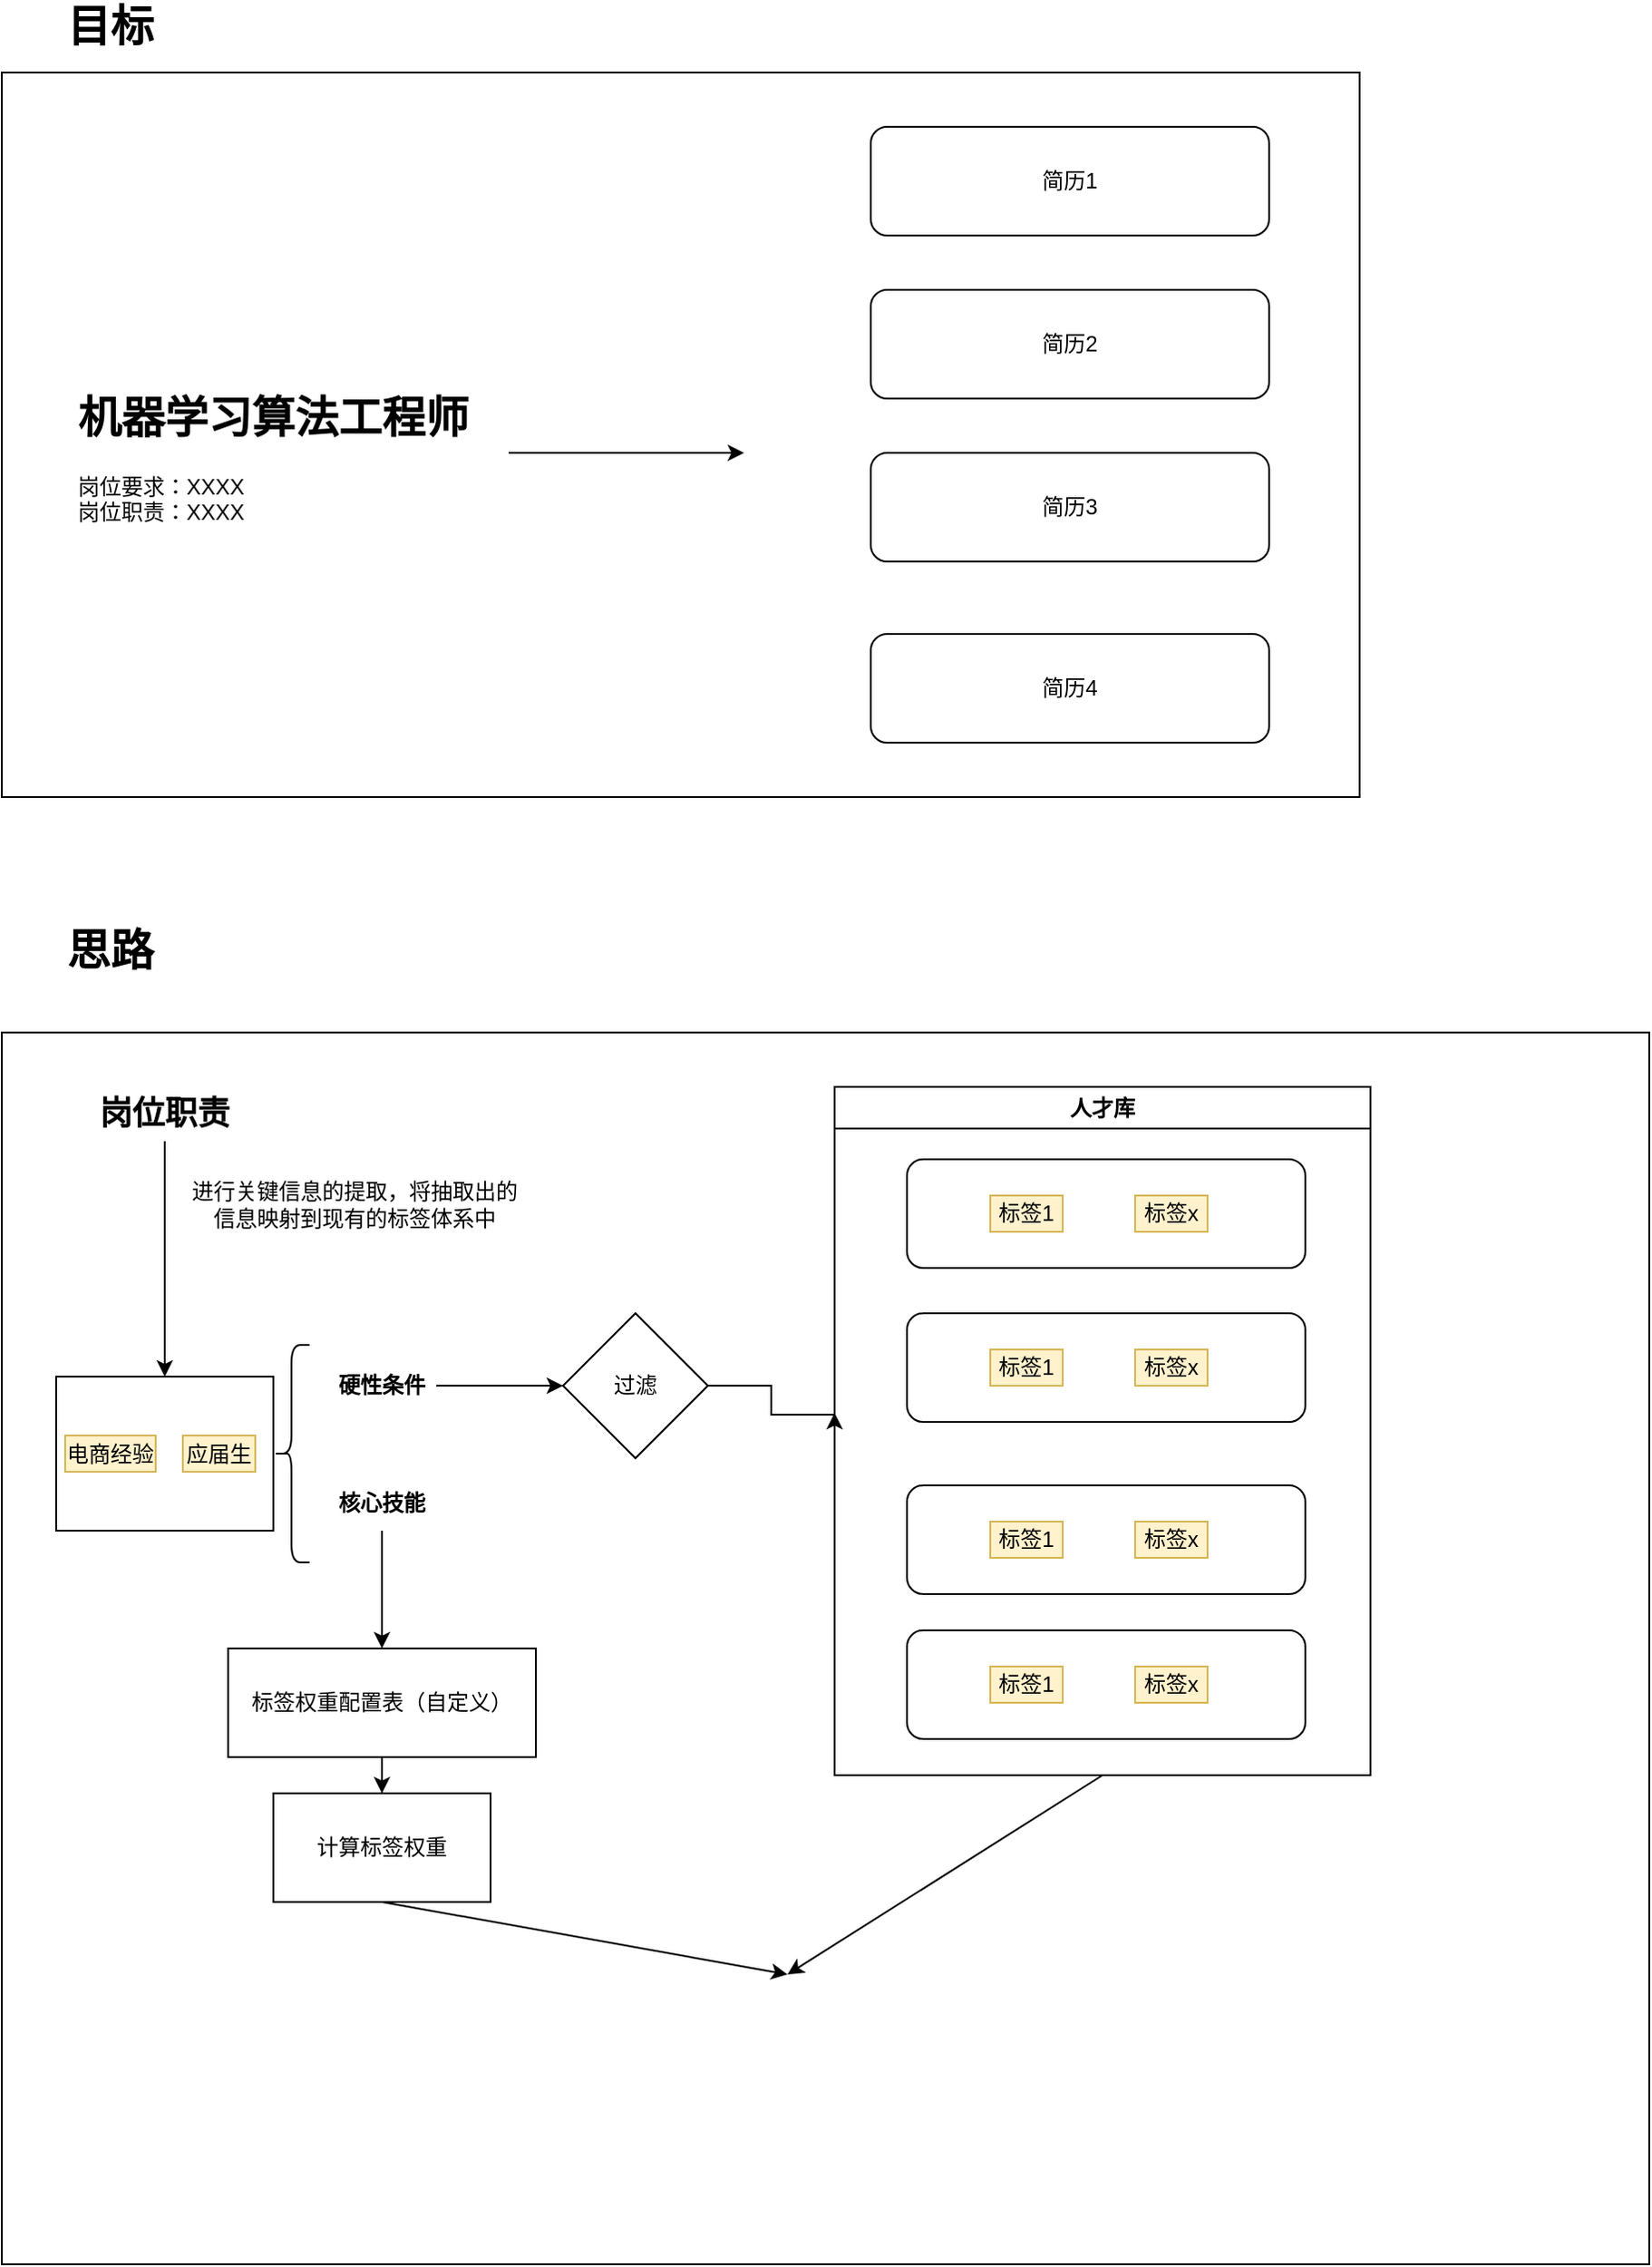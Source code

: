 <mxfile version="26.0.14">
  <diagram name="第 1 页" id="0lbOjBjULqhaCA4rJ2GL">
    <mxGraphModel dx="1290" dy="1710" grid="1" gridSize="10" guides="1" tooltips="1" connect="1" arrows="1" fold="1" page="1" pageScale="1" pageWidth="827" pageHeight="1169" math="0" shadow="0">
      <root>
        <mxCell id="0" />
        <mxCell id="1" parent="0" />
        <mxCell id="rCU9mX7-NfS8TRDJsFRv-32" value="" style="rounded=0;whiteSpace=wrap;html=1;" vertex="1" parent="1">
          <mxGeometry x="30" y="430" width="910" height="680" as="geometry" />
        </mxCell>
        <mxCell id="rCU9mX7-NfS8TRDJsFRv-30" value="" style="rounded=0;whiteSpace=wrap;html=1;" vertex="1" parent="1">
          <mxGeometry x="30" y="-100" width="750" height="400" as="geometry" />
        </mxCell>
        <mxCell id="rCU9mX7-NfS8TRDJsFRv-3" value="" style="edgeStyle=orthogonalEdgeStyle;rounded=0;orthogonalLoop=1;jettySize=auto;html=1;" edge="1" parent="1" source="rCU9mX7-NfS8TRDJsFRv-1">
          <mxGeometry relative="1" as="geometry">
            <mxPoint x="440" y="110" as="targetPoint" />
          </mxGeometry>
        </mxCell>
        <mxCell id="rCU9mX7-NfS8TRDJsFRv-1" value="&lt;h1 style=&quot;margin-top: 0px;&quot;&gt;机器学习算法工程师&lt;/h1&gt;&lt;p&gt;岗位要求：XXXX&lt;br&gt;岗位职责：XXXX&lt;br&gt;&lt;br&gt;&lt;/p&gt;" style="text;html=1;whiteSpace=wrap;overflow=hidden;rounded=0;" vertex="1" parent="1">
          <mxGeometry x="70" y="70" width="240" height="80" as="geometry" />
        </mxCell>
        <mxCell id="rCU9mX7-NfS8TRDJsFRv-4" value="简历1" style="rounded=1;whiteSpace=wrap;html=1;" vertex="1" parent="1">
          <mxGeometry x="510" y="-70" width="220" height="60" as="geometry" />
        </mxCell>
        <mxCell id="rCU9mX7-NfS8TRDJsFRv-5" value="简历2" style="rounded=1;whiteSpace=wrap;html=1;" vertex="1" parent="1">
          <mxGeometry x="510" y="20" width="220" height="60" as="geometry" />
        </mxCell>
        <mxCell id="rCU9mX7-NfS8TRDJsFRv-6" value="简历3" style="rounded=1;whiteSpace=wrap;html=1;" vertex="1" parent="1">
          <mxGeometry x="510" y="110" width="220" height="60" as="geometry" />
        </mxCell>
        <mxCell id="rCU9mX7-NfS8TRDJsFRv-7" value="简历4" style="rounded=1;whiteSpace=wrap;html=1;" vertex="1" parent="1">
          <mxGeometry x="510" y="210" width="220" height="60" as="geometry" />
        </mxCell>
        <mxCell id="rCU9mX7-NfS8TRDJsFRv-8" value="人才库" style="swimlane;whiteSpace=wrap;html=1;" vertex="1" parent="1">
          <mxGeometry x="490" y="460" width="296" height="380" as="geometry">
            <mxRectangle x="460" y="460" width="80" height="30" as="alternateBounds" />
          </mxGeometry>
        </mxCell>
        <mxCell id="rCU9mX7-NfS8TRDJsFRv-12" value="" style="group" vertex="1" connectable="0" parent="rCU9mX7-NfS8TRDJsFRv-8">
          <mxGeometry x="40" y="40" width="220" height="60" as="geometry" />
        </mxCell>
        <mxCell id="rCU9mX7-NfS8TRDJsFRv-9" value="" style="rounded=1;whiteSpace=wrap;html=1;" vertex="1" parent="rCU9mX7-NfS8TRDJsFRv-12">
          <mxGeometry width="220" height="60" as="geometry" />
        </mxCell>
        <mxCell id="rCU9mX7-NfS8TRDJsFRv-10" value="标签1" style="text;html=1;strokeColor=#d6b656;fillColor=#fff2cc;align=center;verticalAlign=middle;whiteSpace=wrap;overflow=hidden;" vertex="1" parent="rCU9mX7-NfS8TRDJsFRv-12">
          <mxGeometry x="46" y="20" width="40" height="20" as="geometry" />
        </mxCell>
        <mxCell id="rCU9mX7-NfS8TRDJsFRv-11" value="标签x" style="text;html=1;strokeColor=#d6b656;fillColor=#fff2cc;align=center;verticalAlign=middle;whiteSpace=wrap;overflow=hidden;" vertex="1" parent="rCU9mX7-NfS8TRDJsFRv-12">
          <mxGeometry x="126" y="20" width="40" height="20" as="geometry" />
        </mxCell>
        <mxCell id="rCU9mX7-NfS8TRDJsFRv-17" value="" style="group" vertex="1" connectable="0" parent="rCU9mX7-NfS8TRDJsFRv-8">
          <mxGeometry x="40" y="125" width="220" height="60" as="geometry" />
        </mxCell>
        <mxCell id="rCU9mX7-NfS8TRDJsFRv-18" value="" style="rounded=1;whiteSpace=wrap;html=1;" vertex="1" parent="rCU9mX7-NfS8TRDJsFRv-17">
          <mxGeometry width="220" height="60" as="geometry" />
        </mxCell>
        <mxCell id="rCU9mX7-NfS8TRDJsFRv-19" value="标签1" style="text;html=1;strokeColor=#d6b656;fillColor=#fff2cc;align=center;verticalAlign=middle;whiteSpace=wrap;overflow=hidden;" vertex="1" parent="rCU9mX7-NfS8TRDJsFRv-17">
          <mxGeometry x="46" y="20" width="40" height="20" as="geometry" />
        </mxCell>
        <mxCell id="rCU9mX7-NfS8TRDJsFRv-20" value="标签x" style="text;html=1;strokeColor=#d6b656;fillColor=#fff2cc;align=center;verticalAlign=middle;whiteSpace=wrap;overflow=hidden;" vertex="1" parent="rCU9mX7-NfS8TRDJsFRv-17">
          <mxGeometry x="126" y="20" width="40" height="20" as="geometry" />
        </mxCell>
        <mxCell id="rCU9mX7-NfS8TRDJsFRv-21" value="" style="group" vertex="1" connectable="0" parent="rCU9mX7-NfS8TRDJsFRv-8">
          <mxGeometry x="40" y="220" width="220" height="60" as="geometry" />
        </mxCell>
        <mxCell id="rCU9mX7-NfS8TRDJsFRv-22" value="" style="rounded=1;whiteSpace=wrap;html=1;" vertex="1" parent="rCU9mX7-NfS8TRDJsFRv-21">
          <mxGeometry width="220" height="60" as="geometry" />
        </mxCell>
        <mxCell id="rCU9mX7-NfS8TRDJsFRv-23" value="标签1" style="text;html=1;strokeColor=#d6b656;fillColor=#fff2cc;align=center;verticalAlign=middle;whiteSpace=wrap;overflow=hidden;" vertex="1" parent="rCU9mX7-NfS8TRDJsFRv-21">
          <mxGeometry x="46" y="20" width="40" height="20" as="geometry" />
        </mxCell>
        <mxCell id="rCU9mX7-NfS8TRDJsFRv-24" value="标签x" style="text;html=1;strokeColor=#d6b656;fillColor=#fff2cc;align=center;verticalAlign=middle;whiteSpace=wrap;overflow=hidden;" vertex="1" parent="rCU9mX7-NfS8TRDJsFRv-21">
          <mxGeometry x="126" y="20" width="40" height="20" as="geometry" />
        </mxCell>
        <mxCell id="rCU9mX7-NfS8TRDJsFRv-25" value="" style="group" vertex="1" connectable="0" parent="rCU9mX7-NfS8TRDJsFRv-8">
          <mxGeometry x="40" y="300" width="220" height="60" as="geometry" />
        </mxCell>
        <mxCell id="rCU9mX7-NfS8TRDJsFRv-26" value="" style="rounded=1;whiteSpace=wrap;html=1;" vertex="1" parent="rCU9mX7-NfS8TRDJsFRv-25">
          <mxGeometry width="220" height="60" as="geometry" />
        </mxCell>
        <mxCell id="rCU9mX7-NfS8TRDJsFRv-27" value="标签1" style="text;html=1;strokeColor=#d6b656;fillColor=#fff2cc;align=center;verticalAlign=middle;whiteSpace=wrap;overflow=hidden;" vertex="1" parent="rCU9mX7-NfS8TRDJsFRv-25">
          <mxGeometry x="46" y="20" width="40" height="20" as="geometry" />
        </mxCell>
        <mxCell id="rCU9mX7-NfS8TRDJsFRv-28" value="标签x" style="text;html=1;strokeColor=#d6b656;fillColor=#fff2cc;align=center;verticalAlign=middle;whiteSpace=wrap;overflow=hidden;" vertex="1" parent="rCU9mX7-NfS8TRDJsFRv-25">
          <mxGeometry x="126" y="20" width="40" height="20" as="geometry" />
        </mxCell>
        <mxCell id="rCU9mX7-NfS8TRDJsFRv-29" value="&lt;font style=&quot;font-size: 24px;&quot;&gt;&lt;b&gt;目标&lt;/b&gt;&lt;/font&gt;" style="text;html=1;align=center;verticalAlign=middle;whiteSpace=wrap;rounded=0;" vertex="1" parent="1">
          <mxGeometry x="60" y="-140" width="60" height="30" as="geometry" />
        </mxCell>
        <mxCell id="rCU9mX7-NfS8TRDJsFRv-31" value="&lt;font style=&quot;font-size: 24px;&quot;&gt;&lt;b&gt;思路&lt;/b&gt;&lt;/font&gt;" style="text;html=1;align=center;verticalAlign=middle;whiteSpace=wrap;rounded=0;" vertex="1" parent="1">
          <mxGeometry x="60" y="370" width="60" height="30" as="geometry" />
        </mxCell>
        <mxCell id="rCU9mX7-NfS8TRDJsFRv-38" value="" style="edgeStyle=orthogonalEdgeStyle;rounded=0;orthogonalLoop=1;jettySize=auto;html=1;" edge="1" parent="1" source="rCU9mX7-NfS8TRDJsFRv-33" target="rCU9mX7-NfS8TRDJsFRv-37">
          <mxGeometry relative="1" as="geometry" />
        </mxCell>
        <mxCell id="rCU9mX7-NfS8TRDJsFRv-33" value="&lt;b&gt;&lt;font style=&quot;font-size: 18px;&quot;&gt;岗位职责&lt;/font&gt;&lt;/b&gt;" style="text;html=1;align=center;verticalAlign=middle;whiteSpace=wrap;rounded=0;" vertex="1" parent="1">
          <mxGeometry x="80" y="460" width="80" height="30" as="geometry" />
        </mxCell>
        <mxCell id="rCU9mX7-NfS8TRDJsFRv-39" value="进行关键信息的提取，将抽取出的信息映射到现有的标签体系中" style="text;html=1;align=center;verticalAlign=middle;whiteSpace=wrap;rounded=0;" vertex="1" parent="1">
          <mxGeometry x="130" y="480" width="190" height="90" as="geometry" />
        </mxCell>
        <mxCell id="rCU9mX7-NfS8TRDJsFRv-42" value="" style="shape=curlyBracket;whiteSpace=wrap;html=1;rounded=1;labelPosition=left;verticalLabelPosition=middle;align=right;verticalAlign=middle;" vertex="1" parent="1">
          <mxGeometry x="180" y="602.5" width="20" height="120" as="geometry" />
        </mxCell>
        <mxCell id="rCU9mX7-NfS8TRDJsFRv-43" value="" style="group" vertex="1" connectable="0" parent="1">
          <mxGeometry x="60" y="620" width="120" height="85" as="geometry" />
        </mxCell>
        <mxCell id="rCU9mX7-NfS8TRDJsFRv-37" value="&lt;span style=&quot;color: rgba(0, 0, 0, 0); font-family: monospace; font-size: 0px; text-align: start; text-wrap: nowrap;&quot;&gt;%3CmxGraphModel%3E%3Croot%3E%3CmxCell%20id%3D%220%22%2F%3E%3CmxCell%20id%3D%221%22%20parent%3D%220%22%2F%3E%3CmxCell%20id%3D%222%22%20value%3D%22%E6%A0%87%E7%AD%BE1%22%20style%3D%22text%3Bhtml%3D1%3BstrokeColor%3D%23d6b656%3BfillColor%3D%23fff2cc%3Balign%3Dcenter%3BverticalAlign%3Dmiddle%3BwhiteSpace%3Dwrap%3Boverflow%3Dhidden%3B%22%20vertex%3D%221%22%20parent%3D%221%22%3E%3CmxGeometry%20x%3D%22546%22%20y%3D%22520%22%20width%3D%2240%22%20height%3D%2220%22%20as%3D%22geometry%22%2F%3E%3C%2FmxCell%3E%3C%2Froot%3E%3C%2FmxGraphModel%3E&lt;/span&gt;" style="whiteSpace=wrap;html=1;" vertex="1" parent="rCU9mX7-NfS8TRDJsFRv-43">
          <mxGeometry width="120" height="85" as="geometry" />
        </mxCell>
        <mxCell id="rCU9mX7-NfS8TRDJsFRv-40" value="电商经验" style="text;html=1;strokeColor=#d6b656;fillColor=#fff2cc;align=center;verticalAlign=middle;whiteSpace=wrap;overflow=hidden;" vertex="1" parent="rCU9mX7-NfS8TRDJsFRv-43">
          <mxGeometry x="5" y="32.5" width="50" height="20" as="geometry" />
        </mxCell>
        <mxCell id="rCU9mX7-NfS8TRDJsFRv-41" value="应届生" style="text;html=1;strokeColor=#d6b656;fillColor=#fff2cc;align=center;verticalAlign=middle;whiteSpace=wrap;overflow=hidden;" vertex="1" parent="rCU9mX7-NfS8TRDJsFRv-43">
          <mxGeometry x="70" y="32.5" width="40" height="20" as="geometry" />
        </mxCell>
        <mxCell id="rCU9mX7-NfS8TRDJsFRv-47" value="" style="edgeStyle=orthogonalEdgeStyle;rounded=0;orthogonalLoop=1;jettySize=auto;html=1;" edge="1" parent="1" source="rCU9mX7-NfS8TRDJsFRv-44" target="rCU9mX7-NfS8TRDJsFRv-46">
          <mxGeometry relative="1" as="geometry" />
        </mxCell>
        <mxCell id="rCU9mX7-NfS8TRDJsFRv-44" value="&lt;b&gt;硬性条件&lt;/b&gt;" style="text;html=1;align=center;verticalAlign=middle;whiteSpace=wrap;rounded=0;" vertex="1" parent="1">
          <mxGeometry x="210" y="610" width="60" height="30" as="geometry" />
        </mxCell>
        <mxCell id="rCU9mX7-NfS8TRDJsFRv-51" value="" style="edgeStyle=orthogonalEdgeStyle;rounded=0;orthogonalLoop=1;jettySize=auto;html=1;" edge="1" parent="1" source="rCU9mX7-NfS8TRDJsFRv-45" target="rCU9mX7-NfS8TRDJsFRv-50">
          <mxGeometry relative="1" as="geometry" />
        </mxCell>
        <mxCell id="rCU9mX7-NfS8TRDJsFRv-45" value="&lt;b&gt;核心技能&lt;/b&gt;" style="text;html=1;align=center;verticalAlign=middle;whiteSpace=wrap;rounded=0;" vertex="1" parent="1">
          <mxGeometry x="210" y="675" width="60" height="30" as="geometry" />
        </mxCell>
        <mxCell id="rCU9mX7-NfS8TRDJsFRv-55" value="" style="edgeStyle=orthogonalEdgeStyle;rounded=0;orthogonalLoop=1;jettySize=auto;html=1;" edge="1" parent="1" source="rCU9mX7-NfS8TRDJsFRv-46">
          <mxGeometry relative="1" as="geometry">
            <mxPoint x="490" y="640" as="targetPoint" />
            <Array as="points">
              <mxPoint x="455" y="625" />
              <mxPoint x="455" y="641" />
            </Array>
          </mxGeometry>
        </mxCell>
        <mxCell id="rCU9mX7-NfS8TRDJsFRv-46" value="过滤" style="rhombus;whiteSpace=wrap;html=1;" vertex="1" parent="1">
          <mxGeometry x="340" y="585" width="80" height="80" as="geometry" />
        </mxCell>
        <mxCell id="rCU9mX7-NfS8TRDJsFRv-53" value="" style="edgeStyle=orthogonalEdgeStyle;rounded=0;orthogonalLoop=1;jettySize=auto;html=1;" edge="1" parent="1" source="rCU9mX7-NfS8TRDJsFRv-50" target="rCU9mX7-NfS8TRDJsFRv-52">
          <mxGeometry relative="1" as="geometry" />
        </mxCell>
        <mxCell id="rCU9mX7-NfS8TRDJsFRv-50" value="标签权重配置表（自定义）" style="whiteSpace=wrap;html=1;" vertex="1" parent="1">
          <mxGeometry x="155" y="770" width="170" height="60" as="geometry" />
        </mxCell>
        <mxCell id="rCU9mX7-NfS8TRDJsFRv-52" value="计算标签权重" style="whiteSpace=wrap;html=1;" vertex="1" parent="1">
          <mxGeometry x="180" y="850" width="120" height="60" as="geometry" />
        </mxCell>
        <mxCell id="rCU9mX7-NfS8TRDJsFRv-61" value="" style="shape=image;html=1;verticalAlign=top;verticalLabelPosition=bottom;labelBackgroundColor=#ffffff;imageAspect=0;aspect=fixed;image=https://cdn2.iconfinder.com/data/icons/boxicons-regular-vol-3/24/bx-sort-down-128.png" vertex="1" parent="1">
          <mxGeometry x="400" y="950" width="128" height="128" as="geometry" />
        </mxCell>
        <mxCell id="rCU9mX7-NfS8TRDJsFRv-62" value="" style="endArrow=classic;html=1;rounded=0;exitX=0.5;exitY=1;exitDx=0;exitDy=0;entryX=0.5;entryY=0;entryDx=0;entryDy=0;" edge="1" parent="1" source="rCU9mX7-NfS8TRDJsFRv-52" target="rCU9mX7-NfS8TRDJsFRv-61">
          <mxGeometry width="50" height="50" relative="1" as="geometry">
            <mxPoint x="410" y="980" as="sourcePoint" />
            <mxPoint x="460" y="930" as="targetPoint" />
          </mxGeometry>
        </mxCell>
        <mxCell id="rCU9mX7-NfS8TRDJsFRv-63" value="" style="endArrow=classic;html=1;rounded=0;exitX=0.5;exitY=1;exitDx=0;exitDy=0;entryX=0.5;entryY=0;entryDx=0;entryDy=0;" edge="1" parent="1" source="rCU9mX7-NfS8TRDJsFRv-8" target="rCU9mX7-NfS8TRDJsFRv-61">
          <mxGeometry width="50" height="50" relative="1" as="geometry">
            <mxPoint x="620" y="970" as="sourcePoint" />
            <mxPoint x="670" y="920" as="targetPoint" />
          </mxGeometry>
        </mxCell>
      </root>
    </mxGraphModel>
  </diagram>
</mxfile>
